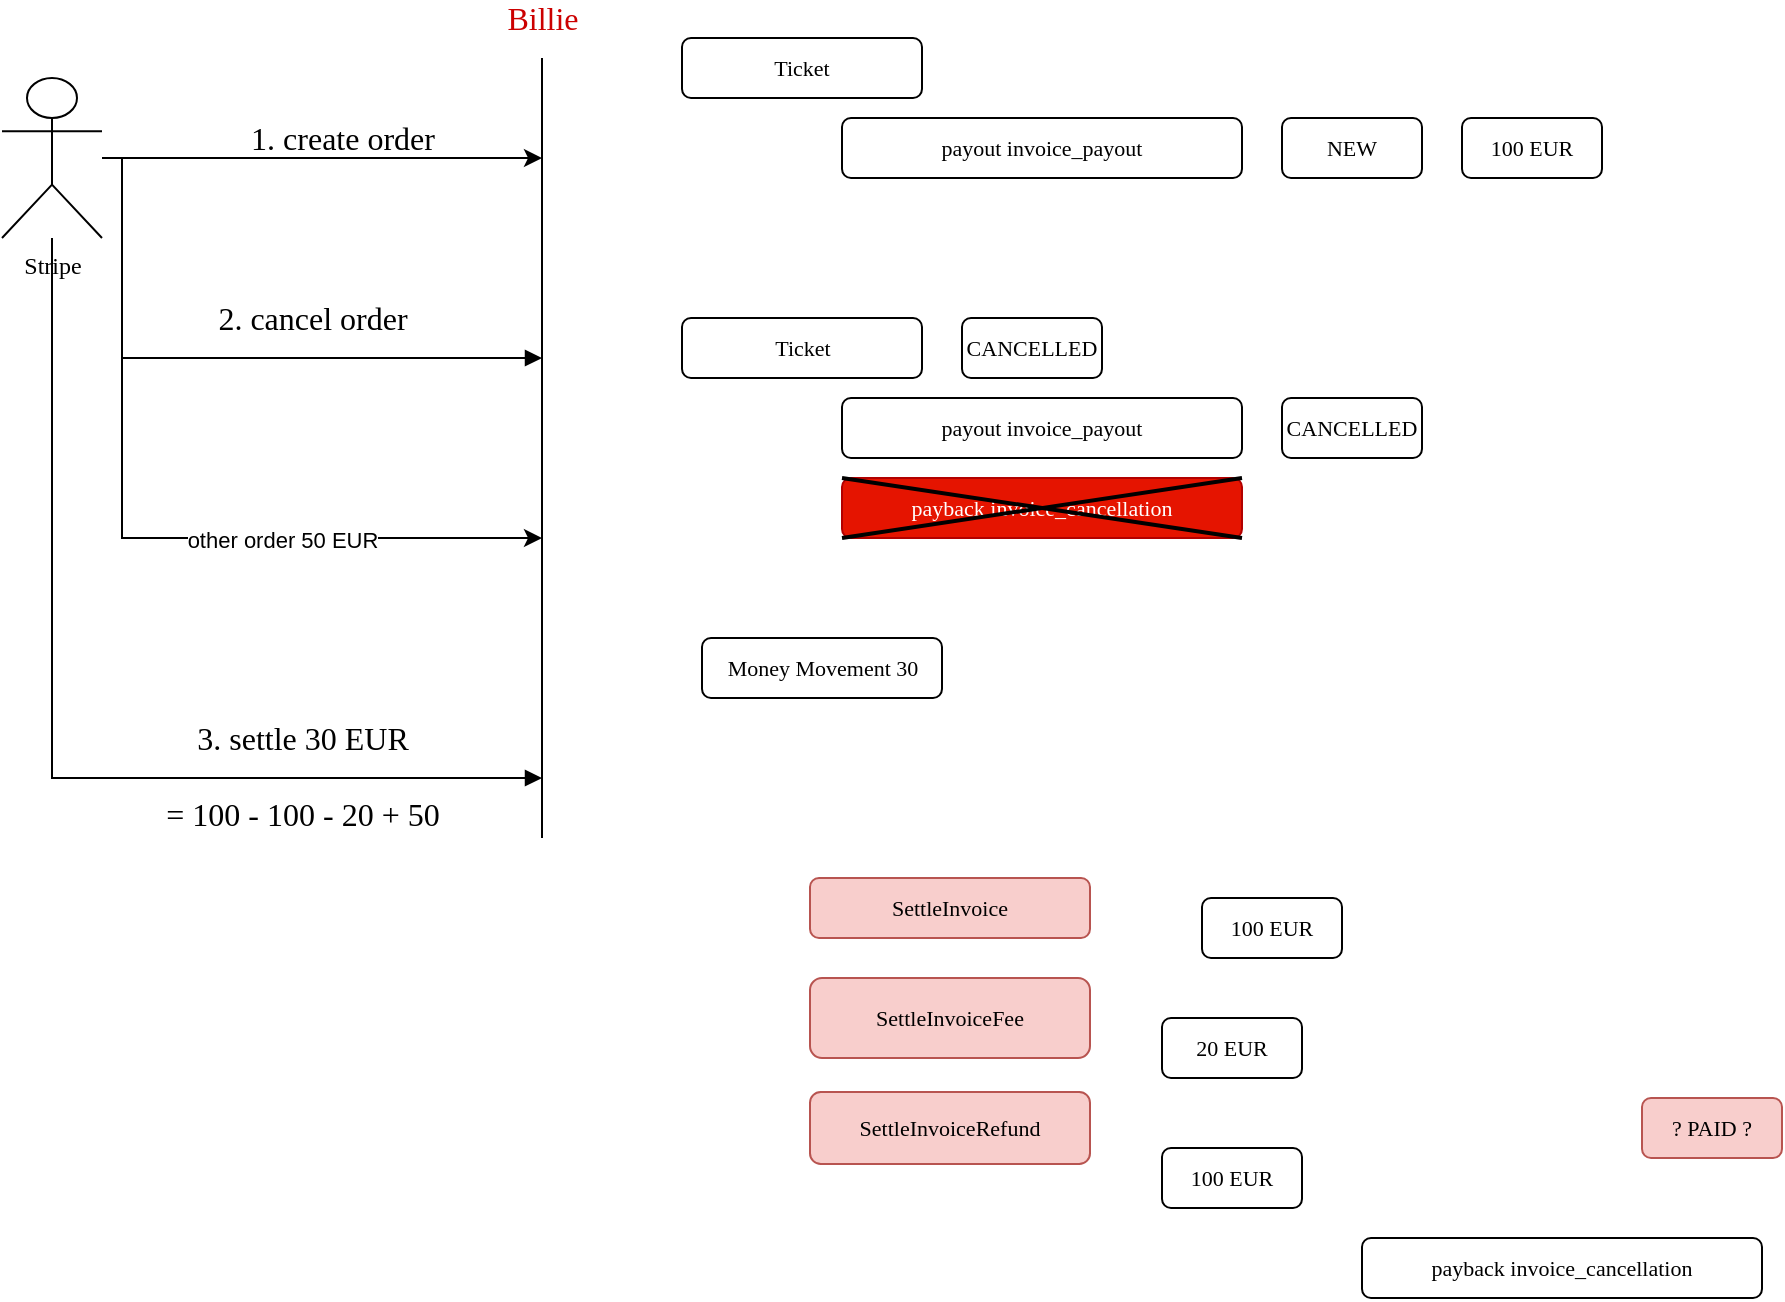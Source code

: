 <mxfile version="24.7.7">
  <diagram name="stripe-cancellation" id="9vGnXSZMH_29Q0xs7oXf">
    <mxGraphModel dx="868" dy="675" grid="1" gridSize="10" guides="1" tooltips="1" connect="1" arrows="1" fold="1" page="1" pageScale="1" pageWidth="827" pageHeight="1169" math="0" shadow="0">
      <root>
        <mxCell id="0" />
        <mxCell id="1" parent="0" />
        <mxCell id="U37dJyql8euISiIfU0h9-1" style="edgeStyle=orthogonalEdgeStyle;rounded=0;orthogonalLoop=1;jettySize=auto;html=1;fontFamily=Source Code Pro;fontSource=https%3A%2F%2Ffonts.googleapis.com%2Fcss%3Ffamily%3DSource%2BCode%2BPro;labelBackgroundColor=none;fontColor=default;" parent="1" source="U37dJyql8euISiIfU0h9-7" edge="1">
          <mxGeometry relative="1" as="geometry">
            <mxPoint x="280" y="90" as="targetPoint" />
          </mxGeometry>
        </mxCell>
        <mxCell id="U37dJyql8euISiIfU0h9-2" value="1. create order" style="edgeLabel;html=1;align=center;verticalAlign=middle;resizable=0;points=[];fontFamily=Source Code Pro;fontSource=https%3A%2F%2Ffonts.googleapis.com%2Fcss%3Ffamily%3DSource%2BCode%2BPro;labelBackgroundColor=none;fontSize=16;" parent="U37dJyql8euISiIfU0h9-1" vertex="1" connectable="0">
          <mxGeometry x="-0.573" relative="1" as="geometry">
            <mxPoint x="73" y="-10" as="offset" />
          </mxGeometry>
        </mxCell>
        <mxCell id="U37dJyql8euISiIfU0h9-3" style="edgeStyle=orthogonalEdgeStyle;shape=connector;rounded=0;orthogonalLoop=1;jettySize=auto;html=1;strokeColor=default;align=center;verticalAlign=middle;fontFamily=Source Code Pro;fontSource=https%3A%2F%2Ffonts.googleapis.com%2Fcss%3Ffamily%3DSource%2BCode%2BPro;fontSize=11;fontColor=default;labelBackgroundColor=none;endArrow=block;endFill=1;" parent="1" source="U37dJyql8euISiIfU0h9-7" edge="1">
          <mxGeometry relative="1" as="geometry">
            <mxPoint x="280" y="190" as="targetPoint" />
            <Array as="points">
              <mxPoint x="70" y="90" />
              <mxPoint x="70" y="190" />
            </Array>
          </mxGeometry>
        </mxCell>
        <mxCell id="U37dJyql8euISiIfU0h9-4" value="2. cancel order" style="edgeLabel;html=1;align=center;verticalAlign=middle;resizable=0;points=[];fontFamily=Source Code Pro;fontSource=https%3A%2F%2Ffonts.googleapis.com%2Fcss%3Ffamily%3DSource%2BCode%2BPro;fontSize=16;fontColor=default;labelBackgroundColor=none;" parent="U37dJyql8euISiIfU0h9-3" vertex="1" connectable="0">
          <mxGeometry x="0.216" relative="1" as="geometry">
            <mxPoint x="10" y="-20" as="offset" />
          </mxGeometry>
        </mxCell>
        <mxCell id="U37dJyql8euISiIfU0h9-5" style="edgeStyle=orthogonalEdgeStyle;shape=connector;rounded=0;orthogonalLoop=1;jettySize=auto;html=1;strokeColor=default;align=center;verticalAlign=middle;fontFamily=Source Code Pro;fontSource=https%3A%2F%2Ffonts.googleapis.com%2Fcss%3Ffamily%3DSource%2BCode%2BPro;fontSize=11;fontColor=default;labelBackgroundColor=none;endArrow=block;endFill=1;" parent="1" source="U37dJyql8euISiIfU0h9-7" edge="1">
          <mxGeometry relative="1" as="geometry">
            <mxPoint x="280" y="400" as="targetPoint" />
            <Array as="points">
              <mxPoint x="35" y="400" />
            </Array>
          </mxGeometry>
        </mxCell>
        <mxCell id="U37dJyql8euISiIfU0h9-6" value="3. settle 30 EUR&lt;div&gt;&lt;br&gt;&lt;/div&gt;&lt;div&gt;= 100 - 100 - 20 + 50&lt;/div&gt;" style="edgeLabel;html=1;align=center;verticalAlign=middle;resizable=0;points=[];fontFamily=Source Code Pro;fontSource=https%3A%2F%2Ffonts.googleapis.com%2Fcss%3Ffamily%3DSource%2BCode%2BPro;fontSize=16;fontColor=default;labelBackgroundColor=none;" parent="U37dJyql8euISiIfU0h9-5" vertex="1" connectable="0">
          <mxGeometry x="0.336" y="1" relative="1" as="geometry">
            <mxPoint x="51" as="offset" />
          </mxGeometry>
        </mxCell>
        <mxCell id="fJSgLH0tlg2fPkt6Yu9f-1" style="edgeStyle=orthogonalEdgeStyle;rounded=0;orthogonalLoop=1;jettySize=auto;html=1;" edge="1" parent="1" source="U37dJyql8euISiIfU0h9-7">
          <mxGeometry relative="1" as="geometry">
            <mxPoint x="280" y="280" as="targetPoint" />
            <Array as="points">
              <mxPoint x="70" y="90" />
              <mxPoint x="70" y="280" />
            </Array>
          </mxGeometry>
        </mxCell>
        <mxCell id="fJSgLH0tlg2fPkt6Yu9f-2" value="other order 50 EUR" style="edgeLabel;html=1;align=center;verticalAlign=middle;resizable=0;points=[];" vertex="1" connectable="0" parent="fJSgLH0tlg2fPkt6Yu9f-1">
          <mxGeometry x="0.369" y="-1" relative="1" as="geometry">
            <mxPoint x="-1" as="offset" />
          </mxGeometry>
        </mxCell>
        <mxCell id="U37dJyql8euISiIfU0h9-7" value="Stripe" style="shape=umlActor;verticalLabelPosition=bottom;verticalAlign=top;html=1;outlineConnect=0;fontFamily=Source Code Pro;fontSource=https%3A%2F%2Ffonts.googleapis.com%2Fcss%3Ffamily%3DSource%2BCode%2BPro;labelBackgroundColor=none;" parent="1" vertex="1">
          <mxGeometry x="10" y="50" width="50" height="80" as="geometry" />
        </mxCell>
        <mxCell id="U37dJyql8euISiIfU0h9-8" value="" style="endArrow=none;html=1;rounded=0;fontFamily=Source Code Pro;fontSource=https%3A%2F%2Ffonts.googleapis.com%2Fcss%3Ffamily%3DSource%2BCode%2BPro;labelBackgroundColor=none;fontColor=default;" parent="1" edge="1">
          <mxGeometry width="50" height="50" relative="1" as="geometry">
            <mxPoint x="280" y="430" as="sourcePoint" />
            <mxPoint x="280" y="40" as="targetPoint" />
            <Array as="points" />
          </mxGeometry>
        </mxCell>
        <mxCell id="U37dJyql8euISiIfU0h9-9" value="Billie" style="edgeLabel;html=1;align=center;verticalAlign=middle;resizable=0;points=[];labelBackgroundColor=none;fontFamily=Source Code Pro;fontSource=https%3A%2F%2Ffonts.googleapis.com%2Fcss%3Ffamily%3DSource%2BCode%2BPro;fontSize=16;fontColor=#CC0000;" parent="U37dJyql8euISiIfU0h9-8" vertex="1" connectable="0">
          <mxGeometry x="-0.594" y="1" relative="1" as="geometry">
            <mxPoint x="1" y="-331" as="offset" />
          </mxGeometry>
        </mxCell>
        <mxCell id="U37dJyql8euISiIfU0h9-10" value="Ticket" style="rounded=1;html=1;fontFamily=Source Code Pro;fontSource=https%3A%2F%2Ffonts.googleapis.com%2Fcss%3Ffamily%3DSource%2BCode%2BPro;fontSize=11;fontColor=default;labelBackgroundColor=none;" parent="1" vertex="1">
          <mxGeometry x="350" y="170" width="120" height="30" as="geometry" />
        </mxCell>
        <mxCell id="U37dJyql8euISiIfU0h9-11" value="payback&amp;nbsp;invoice_cancellation" style="rounded=1;whiteSpace=wrap;html=1;fontFamily=Source Code Pro;fontSource=https%3A%2F%2Ffonts.googleapis.com%2Fcss%3Ffamily%3DSource%2BCode%2BPro;fontSize=11;fontColor=#ffffff;labelBackgroundColor=none;fillColor=#e51400;strokeColor=#B20000;" parent="1" vertex="1">
          <mxGeometry x="430" y="250" width="200" height="30" as="geometry" />
        </mxCell>
        <mxCell id="U37dJyql8euISiIfU0h9-12" value="payout invoice_payout" style="rounded=1;whiteSpace=wrap;html=1;fontFamily=Source Code Pro;fontSource=https%3A%2F%2Ffonts.googleapis.com%2Fcss%3Ffamily%3DSource%2BCode%2BPro;fontSize=11;fontColor=default;labelBackgroundColor=none;" parent="1" vertex="1">
          <mxGeometry x="430" y="70" width="200" height="30" as="geometry" />
        </mxCell>
        <mxCell id="U37dJyql8euISiIfU0h9-13" value="NEW" style="rounded=1;whiteSpace=wrap;html=1;fontFamily=Source Code Pro;fontSource=https%3A%2F%2Ffonts.googleapis.com%2Fcss%3Ffamily%3DSource%2BCode%2BPro;fontSize=11;fontColor=default;labelBackgroundColor=none;" parent="1" vertex="1">
          <mxGeometry x="650" y="70" width="70" height="30" as="geometry" />
        </mxCell>
        <mxCell id="U37dJyql8euISiIfU0h9-14" value="payout invoice_payout" style="rounded=1;whiteSpace=wrap;html=1;fontFamily=Source Code Pro;fontSource=https%3A%2F%2Ffonts.googleapis.com%2Fcss%3Ffamily%3DSource%2BCode%2BPro;fontSize=11;fontColor=default;labelBackgroundColor=none;" parent="1" vertex="1">
          <mxGeometry x="430" y="210" width="200" height="30" as="geometry" />
        </mxCell>
        <mxCell id="U37dJyql8euISiIfU0h9-15" value="CANCELLED" style="rounded=1;whiteSpace=wrap;html=1;fontFamily=Source Code Pro;fontSource=https%3A%2F%2Ffonts.googleapis.com%2Fcss%3Ffamily%3DSource%2BCode%2BPro;fontSize=11;fontColor=default;labelBackgroundColor=none;" parent="1" vertex="1">
          <mxGeometry x="650" y="210" width="70" height="30" as="geometry" />
        </mxCell>
        <mxCell id="U37dJyql8euISiIfU0h9-16" value="SettleInvoiceRefund" style="rounded=1;whiteSpace=wrap;html=1;strokeColor=#b85450;align=center;verticalAlign=middle;fontFamily=Source Code Pro;fontSource=https%3A%2F%2Ffonts.googleapis.com%2Fcss%3Ffamily%3DSource%2BCode%2BPro;fontSize=11;labelBackgroundColor=none;fillColor=#f8cecc;" parent="1" vertex="1">
          <mxGeometry x="414" y="557" width="140" height="36" as="geometry" />
        </mxCell>
        <mxCell id="U37dJyql8euISiIfU0h9-17" value="payback&amp;nbsp;invoice_cancellation" style="rounded=1;whiteSpace=wrap;html=1;fontFamily=Source Code Pro;fontSource=https%3A%2F%2Ffonts.googleapis.com%2Fcss%3Ffamily%3DSource%2BCode%2BPro;fontSize=11;fontColor=default;labelBackgroundColor=none;" parent="1" vertex="1">
          <mxGeometry x="690" y="630" width="200" height="30" as="geometry" />
        </mxCell>
        <mxCell id="U37dJyql8euISiIfU0h9-18" value="? PAID ?" style="rounded=1;whiteSpace=wrap;html=1;fontFamily=Source Code Pro;fontSource=https%3A%2F%2Ffonts.googleapis.com%2Fcss%3Ffamily%3DSource%2BCode%2BPro;fontSize=11;labelBackgroundColor=none;fillColor=#f8cecc;strokeColor=#b85450;" parent="1" vertex="1">
          <mxGeometry x="830" y="560" width="70" height="30" as="geometry" />
        </mxCell>
        <mxCell id="U37dJyql8euISiIfU0h9-19" value="Ticket" style="rounded=1;whiteSpace=wrap;html=1;fontFamily=Source Code Pro;fontSource=https%3A%2F%2Ffonts.googleapis.com%2Fcss%3Ffamily%3DSource%2BCode%2BPro;fontSize=11;fontColor=default;labelBackgroundColor=none;" parent="1" vertex="1">
          <mxGeometry x="350" y="30" width="120" height="30" as="geometry" />
        </mxCell>
        <mxCell id="U37dJyql8euISiIfU0h9-20" value="CANCELLED" style="rounded=1;whiteSpace=wrap;html=1;fontFamily=Source Code Pro;fontSource=https%3A%2F%2Ffonts.googleapis.com%2Fcss%3Ffamily%3DSource%2BCode%2BPro;fontSize=11;fontColor=default;labelBackgroundColor=none;" parent="1" vertex="1">
          <mxGeometry x="490" y="170" width="70" height="30" as="geometry" />
        </mxCell>
        <mxCell id="U37dJyql8euISiIfU0h9-21" value="" style="endArrow=none;html=1;rounded=0;entryX=1;entryY=0;entryDx=0;entryDy=0;exitX=0;exitY=1;exitDx=0;exitDy=0;strokeWidth=2;" parent="1" source="U37dJyql8euISiIfU0h9-11" target="U37dJyql8euISiIfU0h9-11" edge="1">
          <mxGeometry width="50" height="50" relative="1" as="geometry">
            <mxPoint x="430" y="310" as="sourcePoint" />
            <mxPoint x="480" y="260" as="targetPoint" />
          </mxGeometry>
        </mxCell>
        <mxCell id="U37dJyql8euISiIfU0h9-22" value="" style="endArrow=none;html=1;rounded=0;exitX=0;exitY=0;exitDx=0;exitDy=0;entryX=1;entryY=1;entryDx=0;entryDy=0;strokeWidth=2;" parent="1" source="U37dJyql8euISiIfU0h9-11" target="U37dJyql8euISiIfU0h9-11" edge="1">
          <mxGeometry width="50" height="50" relative="1" as="geometry">
            <mxPoint x="430" y="310" as="sourcePoint" />
            <mxPoint x="480" y="260" as="targetPoint" />
          </mxGeometry>
        </mxCell>
        <mxCell id="U37dJyql8euISiIfU0h9-23" value="100 EUR" style="rounded=1;whiteSpace=wrap;html=1;fontFamily=Source Code Pro;fontSource=https%3A%2F%2Ffonts.googleapis.com%2Fcss%3Ffamily%3DSource%2BCode%2BPro;fontSize=11;fontColor=default;labelBackgroundColor=none;" parent="1" vertex="1">
          <mxGeometry x="740" y="70" width="70" height="30" as="geometry" />
        </mxCell>
        <mxCell id="U37dJyql8euISiIfU0h9-24" value="SettleInvoice" style="rounded=1;whiteSpace=wrap;html=1;strokeColor=#b85450;align=center;verticalAlign=middle;fontFamily=Source Code Pro;fontSource=https%3A%2F%2Ffonts.googleapis.com%2Fcss%3Ffamily%3DSource%2BCode%2BPro;fontSize=11;labelBackgroundColor=none;fillColor=#f8cecc;" parent="1" vertex="1">
          <mxGeometry x="414" y="450" width="140" height="30" as="geometry" />
        </mxCell>
        <mxCell id="U37dJyql8euISiIfU0h9-25" value="SettleInvoiceFee" style="rounded=1;whiteSpace=wrap;html=1;strokeColor=#b85450;align=center;verticalAlign=middle;fontFamily=Source Code Pro;fontSource=https%3A%2F%2Ffonts.googleapis.com%2Fcss%3Ffamily%3DSource%2BCode%2BPro;fontSize=11;labelBackgroundColor=none;fillColor=#f8cecc;" parent="1" vertex="1">
          <mxGeometry x="414" y="500" width="140" height="40" as="geometry" />
        </mxCell>
        <mxCell id="U37dJyql8euISiIfU0h9-26" value="20 EUR" style="rounded=1;whiteSpace=wrap;html=1;fontFamily=Source Code Pro;fontSource=https%3A%2F%2Ffonts.googleapis.com%2Fcss%3Ffamily%3DSource%2BCode%2BPro;fontSize=11;fontColor=default;labelBackgroundColor=none;" parent="1" vertex="1">
          <mxGeometry x="590" y="520" width="70" height="30" as="geometry" />
        </mxCell>
        <mxCell id="U37dJyql8euISiIfU0h9-27" value="100 EUR" style="rounded=1;whiteSpace=wrap;html=1;fontFamily=Source Code Pro;fontSource=https%3A%2F%2Ffonts.googleapis.com%2Fcss%3Ffamily%3DSource%2BCode%2BPro;fontSize=11;fontColor=default;labelBackgroundColor=none;" parent="1" vertex="1">
          <mxGeometry x="590" y="585" width="70" height="30" as="geometry" />
        </mxCell>
        <mxCell id="U37dJyql8euISiIfU0h9-28" value="100 EUR" style="rounded=1;whiteSpace=wrap;html=1;fontFamily=Source Code Pro;fontSource=https%3A%2F%2Ffonts.googleapis.com%2Fcss%3Ffamily%3DSource%2BCode%2BPro;fontSize=11;fontColor=default;labelBackgroundColor=none;" parent="1" vertex="1">
          <mxGeometry x="610" y="460" width="70" height="30" as="geometry" />
        </mxCell>
        <mxCell id="fJSgLH0tlg2fPkt6Yu9f-4" value="Money Movement 30" style="rounded=1;html=1;fontFamily=Source Code Pro;fontSource=https://fonts.googleapis.com/css?family=Source+Code+Pro;fontSize=11;fontColor=default;labelBackgroundColor=none;" vertex="1" parent="1">
          <mxGeometry x="360" y="330" width="120" height="30" as="geometry" />
        </mxCell>
      </root>
    </mxGraphModel>
  </diagram>
</mxfile>
